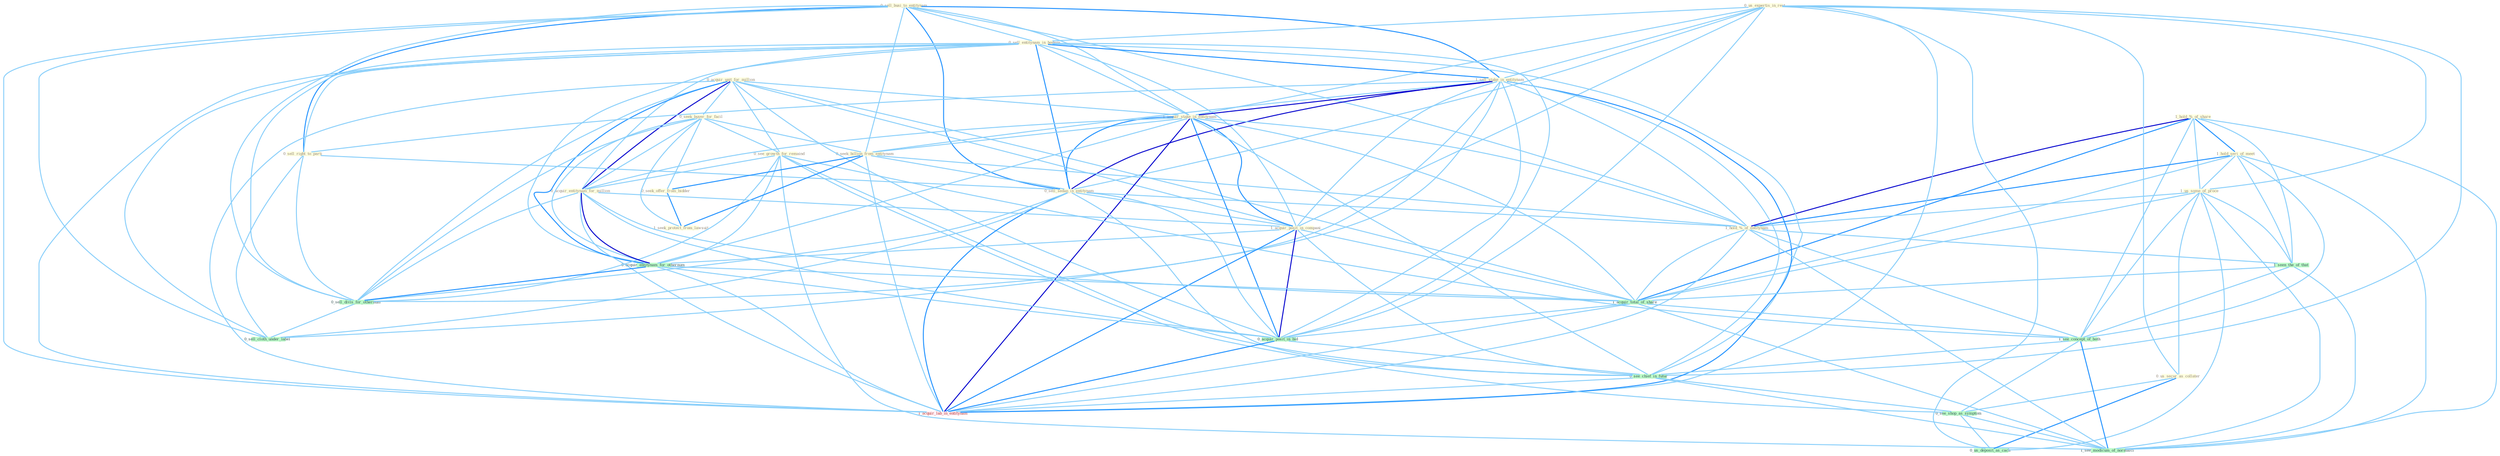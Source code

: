 Graph G{ 
    node
    [shape=polygon,style=filled,width=.5,height=.06,color="#BDFCC9",fixedsize=true,fontsize=4,
    fontcolor="#2f4f4f"];
    {node
    [color="#ffffe0", fontcolor="#8b7d6b"] "0_sell_busi_to_entitynam " "1_hold_%_of_share " "1_hold_seri_of_meet " "0_us_expertis_in_rest " "0_sell_entitynam_in_bodega " "1_us_some_of_proce " "0_acquir_unit_for_million " "1_sell_stake_in_entitynam " "0_seek_buyer_for_facil " "1_acquir_stake_in_entitynam " "0_see_growth_for_remaind " "0_sell_right_to_parti " "0_seek_billion_from_entitynam " "0_seek_offer_from_bidder " "0_sell_sedan_in_entitynam " "0_us_secur_as_collater " "1_hold_%_of_entitynam " "0_acquir_entitynam_for_million " "1_seek_protect_from_lawsuit " "1_acquir_posit_in_compani "}
{node [color="#fff0f5", fontcolor="#b22222"] "1_acquir_lab_in_entitynam "}
edge [color="#B0E2FF"];

	"0_sell_busi_to_entitynam " -- "0_sell_entitynam_in_bodega " [w="1", color="#87cefa" ];
	"0_sell_busi_to_entitynam " -- "1_sell_stake_in_entitynam " [w="2", color="#1e90ff" , len=0.8];
	"0_sell_busi_to_entitynam " -- "1_acquir_stake_in_entitynam " [w="1", color="#87cefa" ];
	"0_sell_busi_to_entitynam " -- "0_sell_right_to_parti " [w="2", color="#1e90ff" , len=0.8];
	"0_sell_busi_to_entitynam " -- "0_seek_billion_from_entitynam " [w="1", color="#87cefa" ];
	"0_sell_busi_to_entitynam " -- "0_sell_sedan_in_entitynam " [w="2", color="#1e90ff" , len=0.8];
	"0_sell_busi_to_entitynam " -- "1_hold_%_of_entitynam " [w="1", color="#87cefa" ];
	"0_sell_busi_to_entitynam " -- "0_sell_divis_for_othernum " [w="1", color="#87cefa" ];
	"0_sell_busi_to_entitynam " -- "0_sell_cloth_under_label " [w="1", color="#87cefa" ];
	"0_sell_busi_to_entitynam " -- "1_acquir_lab_in_entitynam " [w="1", color="#87cefa" ];
	"1_hold_%_of_share " -- "1_hold_seri_of_meet " [w="2", color="#1e90ff" , len=0.8];
	"1_hold_%_of_share " -- "1_us_some_of_proce " [w="1", color="#87cefa" ];
	"1_hold_%_of_share " -- "1_hold_%_of_entitynam " [w="3", color="#0000cd" , len=0.6];
	"1_hold_%_of_share " -- "1_seen_the_of_that " [w="1", color="#87cefa" ];
	"1_hold_%_of_share " -- "1_acquir_total_of_share " [w="2", color="#1e90ff" , len=0.8];
	"1_hold_%_of_share " -- "1_see_concept_of_both " [w="1", color="#87cefa" ];
	"1_hold_%_of_share " -- "1_see_modicum_of_normalci " [w="1", color="#87cefa" ];
	"1_hold_seri_of_meet " -- "1_us_some_of_proce " [w="1", color="#87cefa" ];
	"1_hold_seri_of_meet " -- "1_hold_%_of_entitynam " [w="2", color="#1e90ff" , len=0.8];
	"1_hold_seri_of_meet " -- "1_seen_the_of_that " [w="1", color="#87cefa" ];
	"1_hold_seri_of_meet " -- "1_acquir_total_of_share " [w="1", color="#87cefa" ];
	"1_hold_seri_of_meet " -- "1_see_concept_of_both " [w="1", color="#87cefa" ];
	"1_hold_seri_of_meet " -- "1_see_modicum_of_normalci " [w="1", color="#87cefa" ];
	"0_us_expertis_in_rest " -- "0_sell_entitynam_in_bodega " [w="1", color="#87cefa" ];
	"0_us_expertis_in_rest " -- "1_us_some_of_proce " [w="1", color="#87cefa" ];
	"0_us_expertis_in_rest " -- "1_sell_stake_in_entitynam " [w="1", color="#87cefa" ];
	"0_us_expertis_in_rest " -- "1_acquir_stake_in_entitynam " [w="1", color="#87cefa" ];
	"0_us_expertis_in_rest " -- "0_sell_sedan_in_entitynam " [w="1", color="#87cefa" ];
	"0_us_expertis_in_rest " -- "0_us_secur_as_collater " [w="1", color="#87cefa" ];
	"0_us_expertis_in_rest " -- "1_acquir_posit_in_compani " [w="1", color="#87cefa" ];
	"0_us_expertis_in_rest " -- "0_acquir_posit_in_bid " [w="1", color="#87cefa" ];
	"0_us_expertis_in_rest " -- "0_see_chief_in_futur " [w="1", color="#87cefa" ];
	"0_us_expertis_in_rest " -- "1_acquir_lab_in_entitynam " [w="1", color="#87cefa" ];
	"0_us_expertis_in_rest " -- "0_us_deposit_as_cach " [w="1", color="#87cefa" ];
	"0_sell_entitynam_in_bodega " -- "1_sell_stake_in_entitynam " [w="2", color="#1e90ff" , len=0.8];
	"0_sell_entitynam_in_bodega " -- "1_acquir_stake_in_entitynam " [w="1", color="#87cefa" ];
	"0_sell_entitynam_in_bodega " -- "0_sell_right_to_parti " [w="1", color="#87cefa" ];
	"0_sell_entitynam_in_bodega " -- "0_sell_sedan_in_entitynam " [w="2", color="#1e90ff" , len=0.8];
	"0_sell_entitynam_in_bodega " -- "0_acquir_entitynam_for_million " [w="1", color="#87cefa" ];
	"0_sell_entitynam_in_bodega " -- "1_acquir_posit_in_compani " [w="1", color="#87cefa" ];
	"0_sell_entitynam_in_bodega " -- "0_acquir_entitynam_for_othernum " [w="1", color="#87cefa" ];
	"0_sell_entitynam_in_bodega " -- "0_sell_divis_for_othernum " [w="1", color="#87cefa" ];
	"0_sell_entitynam_in_bodega " -- "0_sell_cloth_under_label " [w="1", color="#87cefa" ];
	"0_sell_entitynam_in_bodega " -- "0_acquir_posit_in_bid " [w="1", color="#87cefa" ];
	"0_sell_entitynam_in_bodega " -- "0_see_chief_in_futur " [w="1", color="#87cefa" ];
	"0_sell_entitynam_in_bodega " -- "1_acquir_lab_in_entitynam " [w="1", color="#87cefa" ];
	"1_us_some_of_proce " -- "0_us_secur_as_collater " [w="1", color="#87cefa" ];
	"1_us_some_of_proce " -- "1_hold_%_of_entitynam " [w="1", color="#87cefa" ];
	"1_us_some_of_proce " -- "1_seen_the_of_that " [w="1", color="#87cefa" ];
	"1_us_some_of_proce " -- "1_acquir_total_of_share " [w="1", color="#87cefa" ];
	"1_us_some_of_proce " -- "1_see_concept_of_both " [w="1", color="#87cefa" ];
	"1_us_some_of_proce " -- "0_us_deposit_as_cach " [w="1", color="#87cefa" ];
	"1_us_some_of_proce " -- "1_see_modicum_of_normalci " [w="1", color="#87cefa" ];
	"0_acquir_unit_for_million " -- "0_seek_buyer_for_facil " [w="1", color="#87cefa" ];
	"0_acquir_unit_for_million " -- "1_acquir_stake_in_entitynam " [w="1", color="#87cefa" ];
	"0_acquir_unit_for_million " -- "0_see_growth_for_remaind " [w="1", color="#87cefa" ];
	"0_acquir_unit_for_million " -- "0_acquir_entitynam_for_million " [w="3", color="#0000cd" , len=0.6];
	"0_acquir_unit_for_million " -- "1_acquir_posit_in_compani " [w="1", color="#87cefa" ];
	"0_acquir_unit_for_million " -- "0_acquir_entitynam_for_othernum " [w="2", color="#1e90ff" , len=0.8];
	"0_acquir_unit_for_million " -- "0_sell_divis_for_othernum " [w="1", color="#87cefa" ];
	"0_acquir_unit_for_million " -- "1_acquir_total_of_share " [w="1", color="#87cefa" ];
	"0_acquir_unit_for_million " -- "0_acquir_posit_in_bid " [w="1", color="#87cefa" ];
	"0_acquir_unit_for_million " -- "1_acquir_lab_in_entitynam " [w="1", color="#87cefa" ];
	"1_sell_stake_in_entitynam " -- "1_acquir_stake_in_entitynam " [w="3", color="#0000cd" , len=0.6];
	"1_sell_stake_in_entitynam " -- "0_sell_right_to_parti " [w="1", color="#87cefa" ];
	"1_sell_stake_in_entitynam " -- "0_seek_billion_from_entitynam " [w="1", color="#87cefa" ];
	"1_sell_stake_in_entitynam " -- "0_sell_sedan_in_entitynam " [w="3", color="#0000cd" , len=0.6];
	"1_sell_stake_in_entitynam " -- "1_hold_%_of_entitynam " [w="1", color="#87cefa" ];
	"1_sell_stake_in_entitynam " -- "1_acquir_posit_in_compani " [w="1", color="#87cefa" ];
	"1_sell_stake_in_entitynam " -- "0_sell_divis_for_othernum " [w="1", color="#87cefa" ];
	"1_sell_stake_in_entitynam " -- "0_sell_cloth_under_label " [w="1", color="#87cefa" ];
	"1_sell_stake_in_entitynam " -- "0_acquir_posit_in_bid " [w="1", color="#87cefa" ];
	"1_sell_stake_in_entitynam " -- "0_see_chief_in_futur " [w="1", color="#87cefa" ];
	"1_sell_stake_in_entitynam " -- "1_acquir_lab_in_entitynam " [w="2", color="#1e90ff" , len=0.8];
	"0_seek_buyer_for_facil " -- "0_see_growth_for_remaind " [w="1", color="#87cefa" ];
	"0_seek_buyer_for_facil " -- "0_seek_billion_from_entitynam " [w="1", color="#87cefa" ];
	"0_seek_buyer_for_facil " -- "0_seek_offer_from_bidder " [w="1", color="#87cefa" ];
	"0_seek_buyer_for_facil " -- "0_acquir_entitynam_for_million " [w="1", color="#87cefa" ];
	"0_seek_buyer_for_facil " -- "1_seek_protect_from_lawsuit " [w="1", color="#87cefa" ];
	"0_seek_buyer_for_facil " -- "0_acquir_entitynam_for_othernum " [w="1", color="#87cefa" ];
	"0_seek_buyer_for_facil " -- "0_sell_divis_for_othernum " [w="1", color="#87cefa" ];
	"1_acquir_stake_in_entitynam " -- "0_seek_billion_from_entitynam " [w="1", color="#87cefa" ];
	"1_acquir_stake_in_entitynam " -- "0_sell_sedan_in_entitynam " [w="2", color="#1e90ff" , len=0.8];
	"1_acquir_stake_in_entitynam " -- "1_hold_%_of_entitynam " [w="1", color="#87cefa" ];
	"1_acquir_stake_in_entitynam " -- "0_acquir_entitynam_for_million " [w="1", color="#87cefa" ];
	"1_acquir_stake_in_entitynam " -- "1_acquir_posit_in_compani " [w="2", color="#1e90ff" , len=0.8];
	"1_acquir_stake_in_entitynam " -- "0_acquir_entitynam_for_othernum " [w="1", color="#87cefa" ];
	"1_acquir_stake_in_entitynam " -- "1_acquir_total_of_share " [w="1", color="#87cefa" ];
	"1_acquir_stake_in_entitynam " -- "0_acquir_posit_in_bid " [w="2", color="#1e90ff" , len=0.8];
	"1_acquir_stake_in_entitynam " -- "0_see_chief_in_futur " [w="1", color="#87cefa" ];
	"1_acquir_stake_in_entitynam " -- "1_acquir_lab_in_entitynam " [w="3", color="#0000cd" , len=0.6];
	"0_see_growth_for_remaind " -- "0_acquir_entitynam_for_million " [w="1", color="#87cefa" ];
	"0_see_growth_for_remaind " -- "0_acquir_entitynam_for_othernum " [w="1", color="#87cefa" ];
	"0_see_growth_for_remaind " -- "0_sell_divis_for_othernum " [w="1", color="#87cefa" ];
	"0_see_growth_for_remaind " -- "1_see_concept_of_both " [w="1", color="#87cefa" ];
	"0_see_growth_for_remaind " -- "0_see_chief_in_futur " [w="1", color="#87cefa" ];
	"0_see_growth_for_remaind " -- "0_see_shop_as_symptom " [w="1", color="#87cefa" ];
	"0_see_growth_for_remaind " -- "1_see_modicum_of_normalci " [w="1", color="#87cefa" ];
	"0_sell_right_to_parti " -- "0_sell_sedan_in_entitynam " [w="1", color="#87cefa" ];
	"0_sell_right_to_parti " -- "0_sell_divis_for_othernum " [w="1", color="#87cefa" ];
	"0_sell_right_to_parti " -- "0_sell_cloth_under_label " [w="1", color="#87cefa" ];
	"0_seek_billion_from_entitynam " -- "0_seek_offer_from_bidder " [w="2", color="#1e90ff" , len=0.8];
	"0_seek_billion_from_entitynam " -- "0_sell_sedan_in_entitynam " [w="1", color="#87cefa" ];
	"0_seek_billion_from_entitynam " -- "1_hold_%_of_entitynam " [w="1", color="#87cefa" ];
	"0_seek_billion_from_entitynam " -- "1_seek_protect_from_lawsuit " [w="2", color="#1e90ff" , len=0.8];
	"0_seek_billion_from_entitynam " -- "1_acquir_lab_in_entitynam " [w="1", color="#87cefa" ];
	"0_seek_offer_from_bidder " -- "1_seek_protect_from_lawsuit " [w="2", color="#1e90ff" , len=0.8];
	"0_sell_sedan_in_entitynam " -- "1_hold_%_of_entitynam " [w="1", color="#87cefa" ];
	"0_sell_sedan_in_entitynam " -- "1_acquir_posit_in_compani " [w="1", color="#87cefa" ];
	"0_sell_sedan_in_entitynam " -- "0_sell_divis_for_othernum " [w="1", color="#87cefa" ];
	"0_sell_sedan_in_entitynam " -- "0_sell_cloth_under_label " [w="1", color="#87cefa" ];
	"0_sell_sedan_in_entitynam " -- "0_acquir_posit_in_bid " [w="1", color="#87cefa" ];
	"0_sell_sedan_in_entitynam " -- "0_see_chief_in_futur " [w="1", color="#87cefa" ];
	"0_sell_sedan_in_entitynam " -- "1_acquir_lab_in_entitynam " [w="2", color="#1e90ff" , len=0.8];
	"0_us_secur_as_collater " -- "0_see_shop_as_symptom " [w="1", color="#87cefa" ];
	"0_us_secur_as_collater " -- "0_us_deposit_as_cach " [w="2", color="#1e90ff" , len=0.8];
	"1_hold_%_of_entitynam " -- "1_seen_the_of_that " [w="1", color="#87cefa" ];
	"1_hold_%_of_entitynam " -- "1_acquir_total_of_share " [w="1", color="#87cefa" ];
	"1_hold_%_of_entitynam " -- "1_see_concept_of_both " [w="1", color="#87cefa" ];
	"1_hold_%_of_entitynam " -- "1_acquir_lab_in_entitynam " [w="1", color="#87cefa" ];
	"1_hold_%_of_entitynam " -- "1_see_modicum_of_normalci " [w="1", color="#87cefa" ];
	"0_acquir_entitynam_for_million " -- "1_acquir_posit_in_compani " [w="1", color="#87cefa" ];
	"0_acquir_entitynam_for_million " -- "0_acquir_entitynam_for_othernum " [w="3", color="#0000cd" , len=0.6];
	"0_acquir_entitynam_for_million " -- "0_sell_divis_for_othernum " [w="1", color="#87cefa" ];
	"0_acquir_entitynam_for_million " -- "1_acquir_total_of_share " [w="1", color="#87cefa" ];
	"0_acquir_entitynam_for_million " -- "0_acquir_posit_in_bid " [w="1", color="#87cefa" ];
	"0_acquir_entitynam_for_million " -- "1_acquir_lab_in_entitynam " [w="1", color="#87cefa" ];
	"1_acquir_posit_in_compani " -- "0_acquir_entitynam_for_othernum " [w="1", color="#87cefa" ];
	"1_acquir_posit_in_compani " -- "1_acquir_total_of_share " [w="1", color="#87cefa" ];
	"1_acquir_posit_in_compani " -- "0_acquir_posit_in_bid " [w="3", color="#0000cd" , len=0.6];
	"1_acquir_posit_in_compani " -- "0_see_chief_in_futur " [w="1", color="#87cefa" ];
	"1_acquir_posit_in_compani " -- "1_acquir_lab_in_entitynam " [w="2", color="#1e90ff" , len=0.8];
	"0_acquir_entitynam_for_othernum " -- "0_sell_divis_for_othernum " [w="2", color="#1e90ff" , len=0.8];
	"0_acquir_entitynam_for_othernum " -- "1_acquir_total_of_share " [w="1", color="#87cefa" ];
	"0_acquir_entitynam_for_othernum " -- "0_acquir_posit_in_bid " [w="1", color="#87cefa" ];
	"0_acquir_entitynam_for_othernum " -- "1_acquir_lab_in_entitynam " [w="1", color="#87cefa" ];
	"1_seen_the_of_that " -- "1_acquir_total_of_share " [w="1", color="#87cefa" ];
	"1_seen_the_of_that " -- "1_see_concept_of_both " [w="1", color="#87cefa" ];
	"1_seen_the_of_that " -- "1_see_modicum_of_normalci " [w="1", color="#87cefa" ];
	"0_sell_divis_for_othernum " -- "0_sell_cloth_under_label " [w="1", color="#87cefa" ];
	"1_acquir_total_of_share " -- "0_acquir_posit_in_bid " [w="1", color="#87cefa" ];
	"1_acquir_total_of_share " -- "1_see_concept_of_both " [w="1", color="#87cefa" ];
	"1_acquir_total_of_share " -- "1_acquir_lab_in_entitynam " [w="1", color="#87cefa" ];
	"1_acquir_total_of_share " -- "1_see_modicum_of_normalci " [w="1", color="#87cefa" ];
	"0_acquir_posit_in_bid " -- "0_see_chief_in_futur " [w="1", color="#87cefa" ];
	"0_acquir_posit_in_bid " -- "1_acquir_lab_in_entitynam " [w="2", color="#1e90ff" , len=0.8];
	"1_see_concept_of_both " -- "0_see_chief_in_futur " [w="1", color="#87cefa" ];
	"1_see_concept_of_both " -- "0_see_shop_as_symptom " [w="1", color="#87cefa" ];
	"1_see_concept_of_both " -- "1_see_modicum_of_normalci " [w="2", color="#1e90ff" , len=0.8];
	"0_see_chief_in_futur " -- "0_see_shop_as_symptom " [w="1", color="#87cefa" ];
	"0_see_chief_in_futur " -- "1_acquir_lab_in_entitynam " [w="1", color="#87cefa" ];
	"0_see_chief_in_futur " -- "1_see_modicum_of_normalci " [w="1", color="#87cefa" ];
	"0_see_shop_as_symptom " -- "0_us_deposit_as_cach " [w="1", color="#87cefa" ];
	"0_see_shop_as_symptom " -- "1_see_modicum_of_normalci " [w="1", color="#87cefa" ];
}